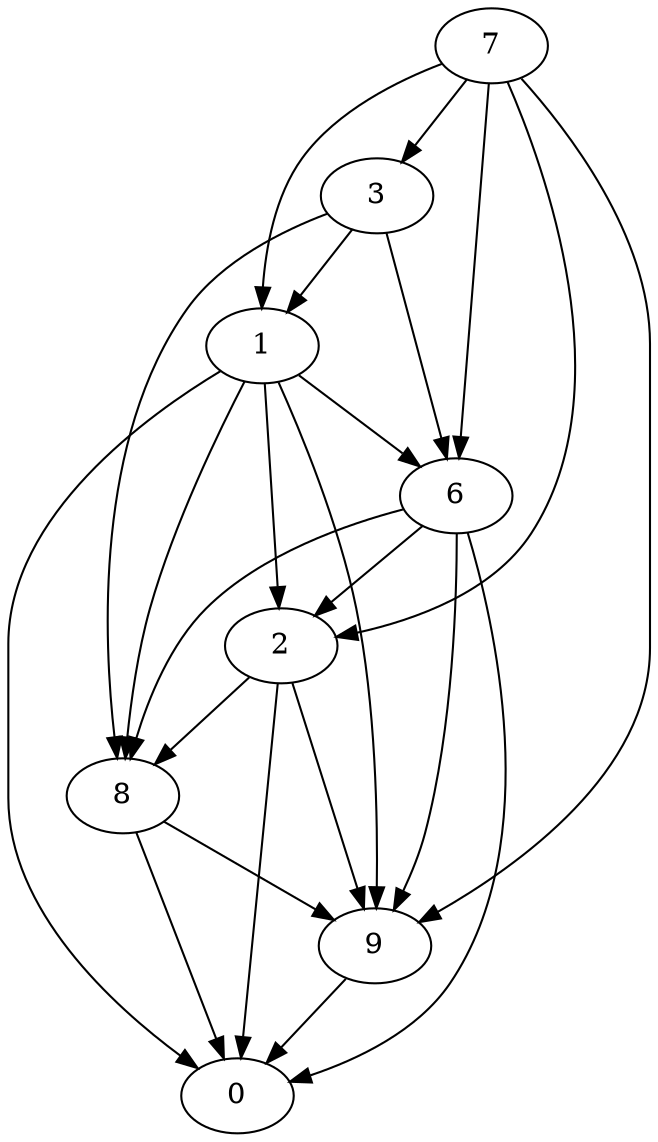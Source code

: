 digraph 
  {
    "3" -> "1";
    "1" -> "9";
    "6" -> "8";
    "8" -> "0";
    "1" -> "8";
    "6" -> "9";
    "9" -> "0";
    "1" -> "2";
    "2" -> "9";
    "6" -> "2";
    "2" -> "0";
    "7" -> "6";
    "8" -> "9";
    "3" -> "6";
    "7" -> "1";
    "1" -> "0";
    "7" -> "2";
    "1" -> "6";
    "6" -> "0";
    "7" -> "3";
    "3" -> "8";
    "2" -> "8";
    "7" -> "9";
  }
